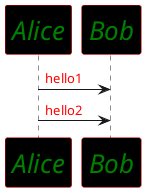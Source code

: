 {
  "sha1": "du19d00c9pes3lpjb9spz7rhu9ijhuy",
  "insertion": {
    "when": "2024-06-01T09:03:03.447Z",
    "url": "http://wiki.plantuml.net/site/style-evolution",
    "user": "plantuml@gmail.com"
  }
}
@startuml

<style>
element {
  BackGroundColor: #AAA;
}
participant {
  FontColor: green;
  FontSize 26
  FontStyle italic
  LineColor #E00
  BackGroundColor #000
}
arrow {
  FontColor red
}
</style>

participant Alice

participant Bob
Alice -> Bob : hello1

Alice -> Bob : hello2

@enduml
